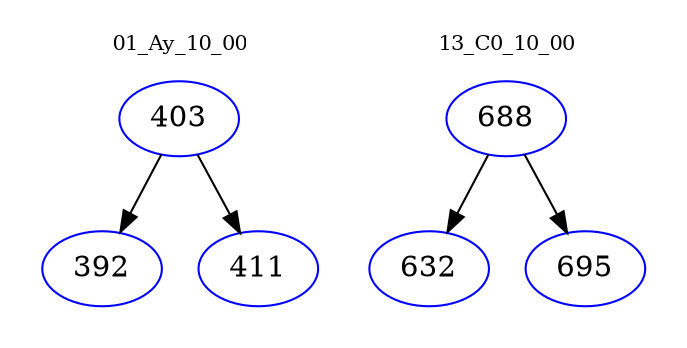 digraph{
subgraph cluster_0 {
color = white
label = "01_Ay_10_00";
fontsize=10;
T0_403 [label="403", color="blue"]
T0_403 -> T0_392 [color="black"]
T0_392 [label="392", color="blue"]
T0_403 -> T0_411 [color="black"]
T0_411 [label="411", color="blue"]
}
subgraph cluster_1 {
color = white
label = "13_C0_10_00";
fontsize=10;
T1_688 [label="688", color="blue"]
T1_688 -> T1_632 [color="black"]
T1_632 [label="632", color="blue"]
T1_688 -> T1_695 [color="black"]
T1_695 [label="695", color="blue"]
}
}
